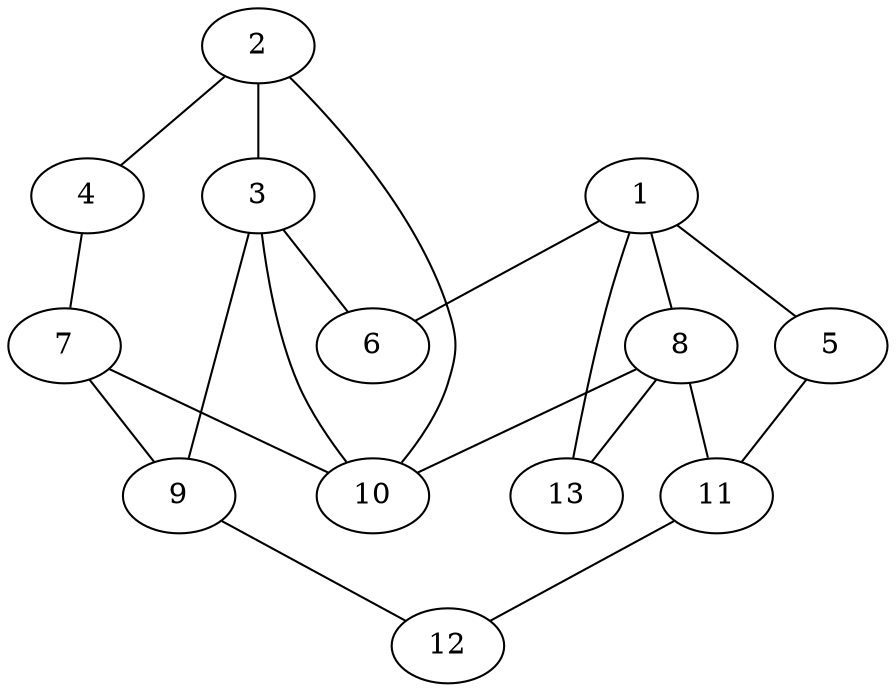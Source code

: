 graph graph_test {
1 -- 5;
1 -- 6;
1 -- 8;
1 -- 13;
2 -- 3;
2 -- 4;
2 -- 10;
3 -- 6;
3 -- 9;
3 -- 10;
4 -- 7;
5 -- 11;
6;
7 -- 9;
7 -- 10;
8 -- 10;
8 -- 11;
8 -- 13;
9 -- 12;
10;
11 -- 12;
12;
}
